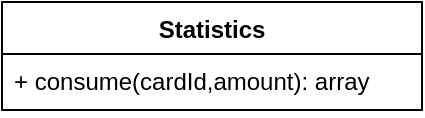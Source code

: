 <mxfile version="13.8.1" type="github"><diagram name="Page-1" id="c4acf3e9-155e-7222-9cf6-157b1a14988f"><mxGraphModel dx="740" dy="490" grid="1" gridSize="10" guides="1" tooltips="1" connect="1" arrows="1" fold="1" page="1" pageScale="1" pageWidth="850" pageHeight="1100" background="#ffffff" math="0" shadow="0"><root><mxCell id="0"/><mxCell id="1" parent="0"/><mxCell id="GMyJmKbewlOd0z91ITgD-1" value="Statistics" style="swimlane;fontStyle=1;align=center;verticalAlign=top;childLayout=stackLayout;horizontal=1;startSize=26;horizontalStack=0;resizeParent=1;resizeParentMax=0;resizeLast=0;collapsible=1;marginBottom=0;" parent="1" vertex="1"><mxGeometry x="250" y="110" width="210" height="54" as="geometry"/></mxCell><mxCell id="GMyJmKbewlOd0z91ITgD-7" value="+ consume(cardId,amount): array" style="text;strokeColor=none;fillColor=none;align=left;verticalAlign=top;spacingLeft=4;spacingRight=4;overflow=hidden;rotatable=0;points=[[0,0.5],[1,0.5]];portConstraint=eastwest;" parent="GMyJmKbewlOd0z91ITgD-1" vertex="1"><mxGeometry y="26" width="210" height="28" as="geometry"/></mxCell></root></mxGraphModel></diagram></mxfile>